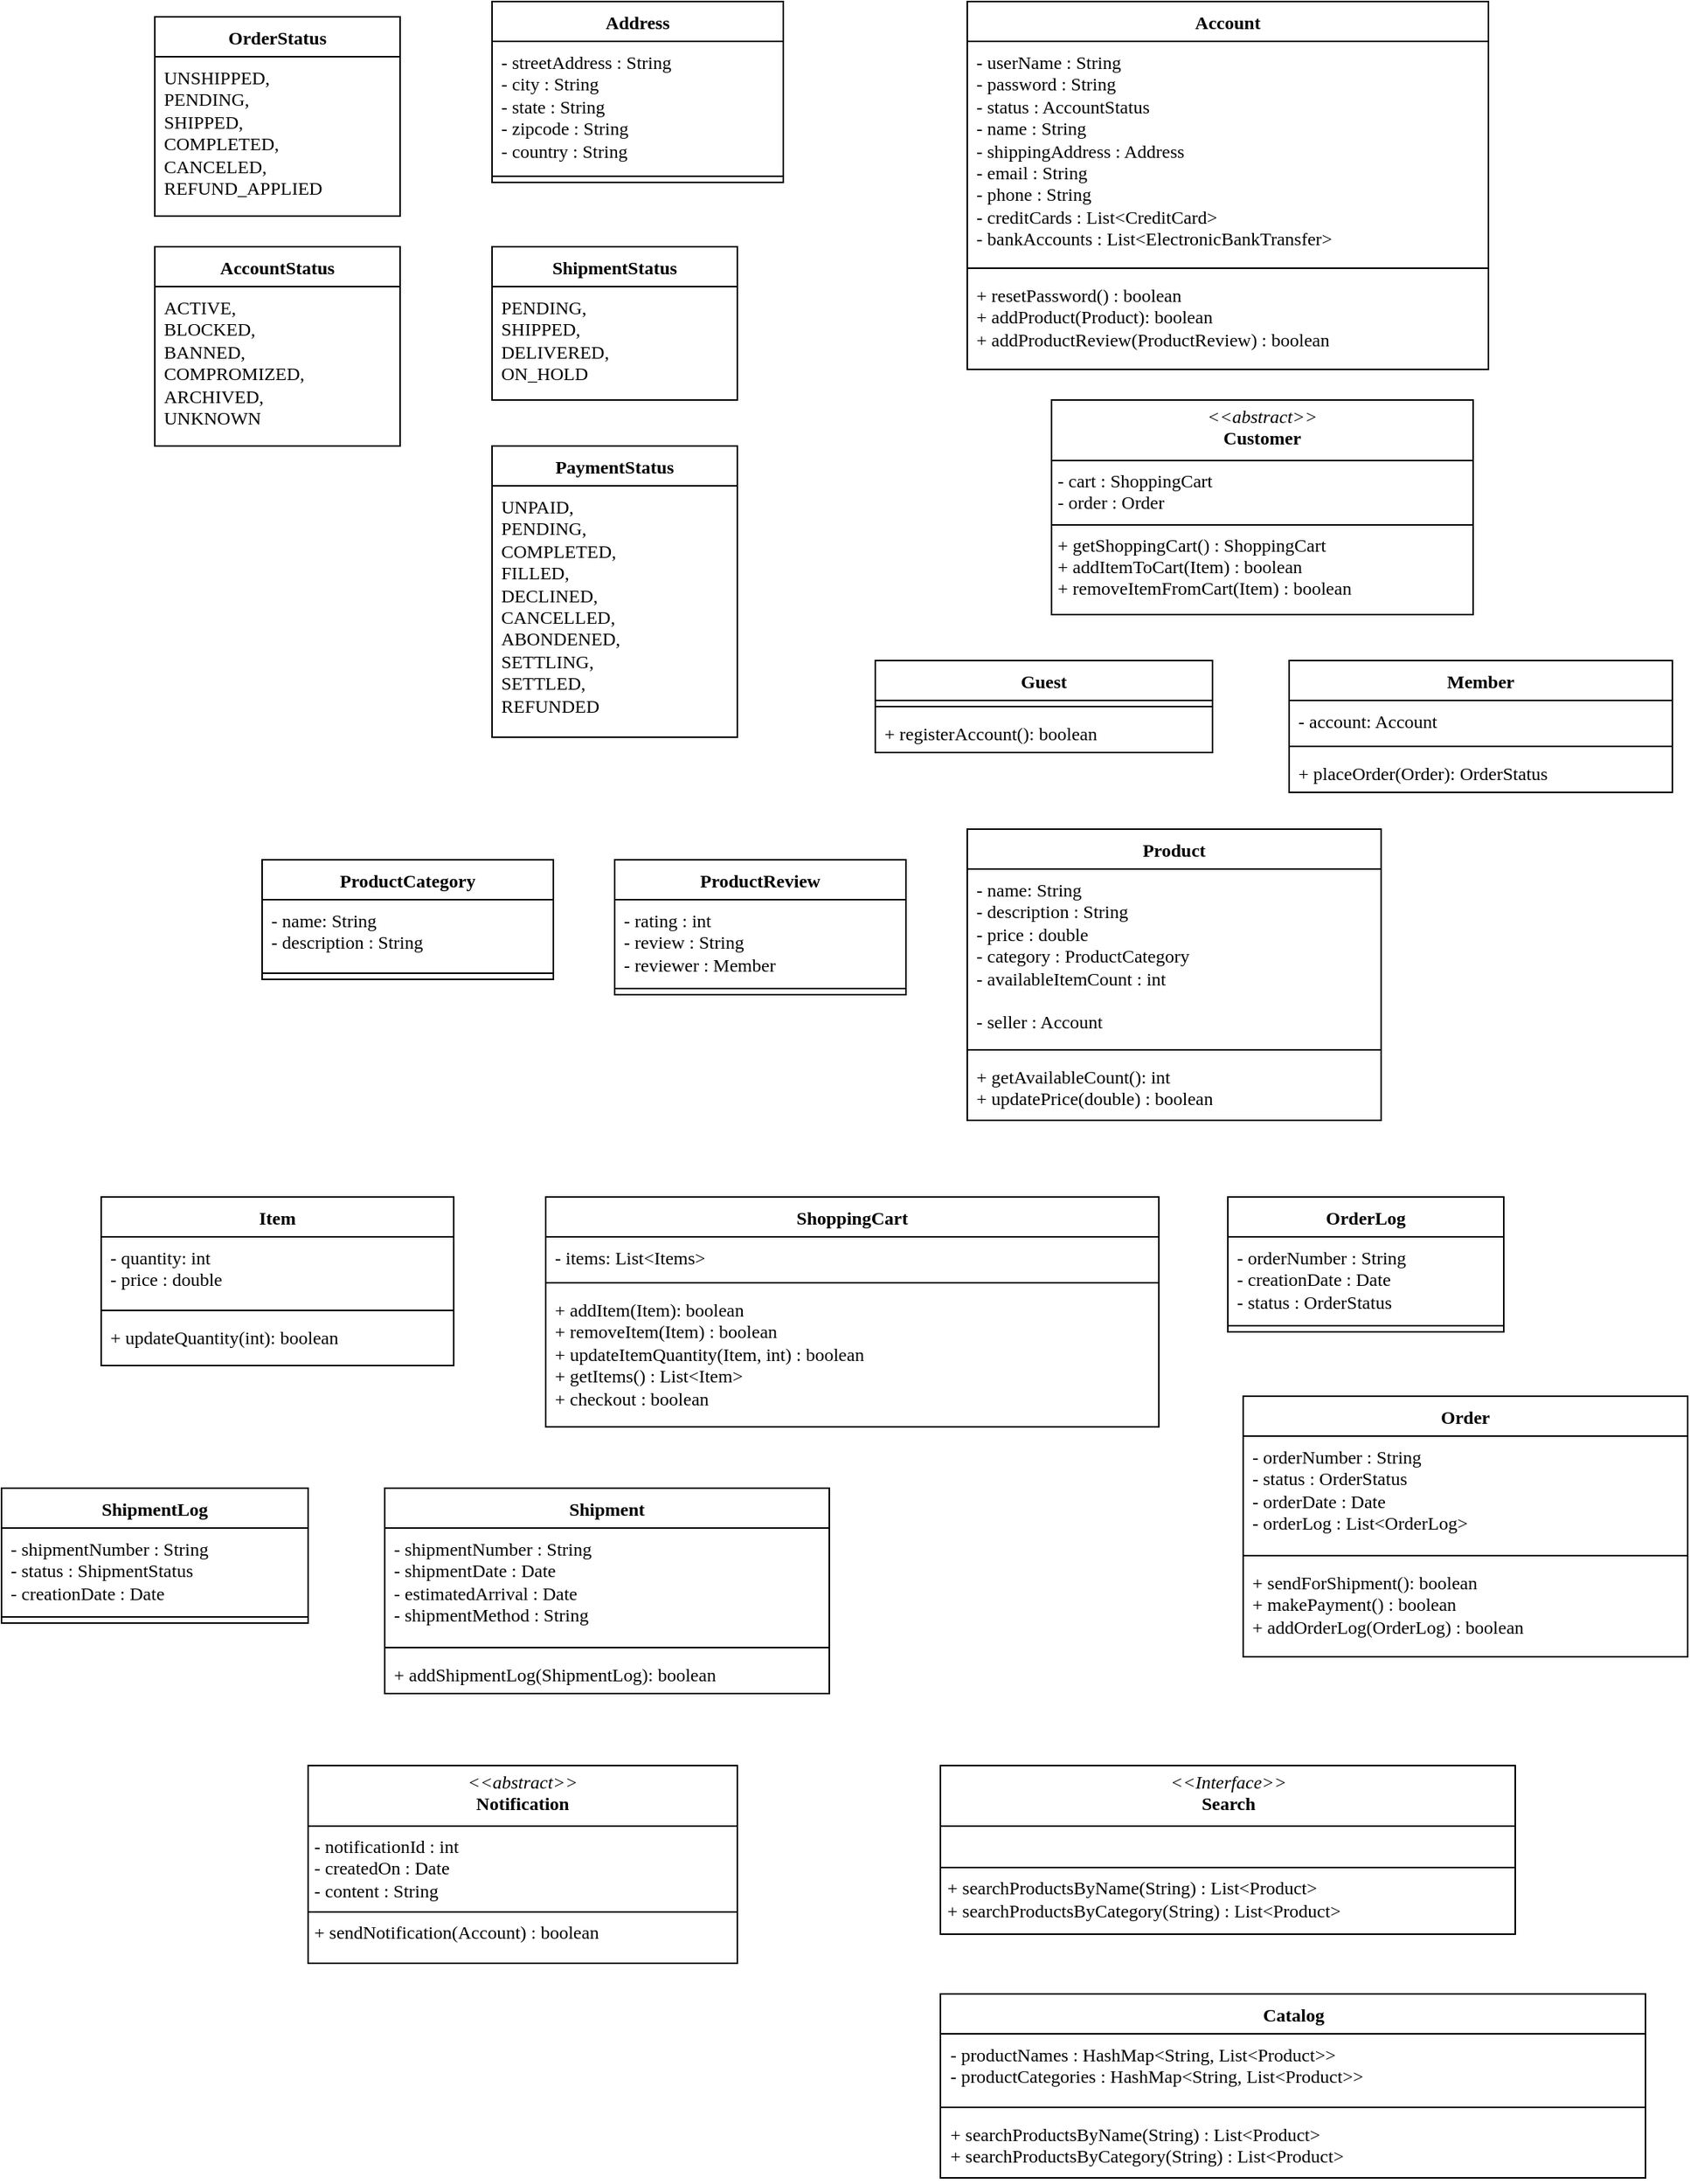 <mxfile version="26.0.16">
  <diagram name="Page-1" id="yp7i-_VAXJk59WwNblE6">
    <mxGraphModel dx="1276" dy="543" grid="1" gridSize="10" guides="1" tooltips="1" connect="1" arrows="1" fold="1" page="1" pageScale="1" pageWidth="1169" pageHeight="827" math="0" shadow="0">
      <root>
        <mxCell id="0" />
        <mxCell id="1" parent="0" />
        <mxCell id="0EylzmBmXNBI00nAduJL-1" value="&lt;font face=&quot;Lucida Console&quot;&gt;Address&lt;/font&gt;" style="swimlane;fontStyle=1;align=center;verticalAlign=top;childLayout=stackLayout;horizontal=1;startSize=26;horizontalStack=0;resizeParent=1;resizeParentMax=0;resizeLast=0;collapsible=1;marginBottom=0;whiteSpace=wrap;html=1;spacingLeft=4;spacingRight=4;fontFamily=Helvetica;fontSize=12;fontColor=default;fillColor=none;gradientColor=none;" vertex="1" parent="1">
          <mxGeometry x="350" y="80" width="190" height="118" as="geometry" />
        </mxCell>
        <mxCell id="0EylzmBmXNBI00nAduJL-2" value="&lt;font face=&quot;Lucida Console&quot;&gt;- streetAddress : String&lt;/font&gt;&lt;div&gt;&lt;font face=&quot;Lucida Console&quot;&gt;- city : String&lt;/font&gt;&lt;/div&gt;&lt;div&gt;&lt;font face=&quot;Lucida Console&quot;&gt;- state : String&lt;/font&gt;&lt;/div&gt;&lt;div&gt;&lt;font face=&quot;Lucida Console&quot;&gt;- zipcode : String&lt;/font&gt;&lt;/div&gt;&lt;div&gt;&lt;font face=&quot;Lucida Console&quot;&gt;- country : String&lt;/font&gt;&lt;/div&gt;" style="text;strokeColor=none;fillColor=none;align=left;verticalAlign=top;spacingLeft=4;spacingRight=4;overflow=hidden;rotatable=0;points=[[0,0.5],[1,0.5]];portConstraint=eastwest;whiteSpace=wrap;html=1;fontFamily=Helvetica;fontSize=12;fontColor=default;" vertex="1" parent="0EylzmBmXNBI00nAduJL-1">
          <mxGeometry y="26" width="190" height="84" as="geometry" />
        </mxCell>
        <mxCell id="0EylzmBmXNBI00nAduJL-3" value="" style="line;strokeWidth=1;fillColor=none;align=left;verticalAlign=middle;spacingTop=-1;spacingLeft=3;spacingRight=3;rotatable=0;labelPosition=right;points=[];portConstraint=eastwest;strokeColor=inherit;fontFamily=Helvetica;fontSize=12;fontColor=default;" vertex="1" parent="0EylzmBmXNBI00nAduJL-1">
          <mxGeometry y="110" width="190" height="8" as="geometry" />
        </mxCell>
        <mxCell id="0EylzmBmXNBI00nAduJL-5" value="&lt;font face=&quot;Lucida Console&quot;&gt;OrderStatus&lt;/font&gt;" style="swimlane;fontStyle=1;align=center;verticalAlign=top;childLayout=stackLayout;horizontal=1;startSize=26;horizontalStack=0;resizeParent=1;resizeParentMax=0;resizeLast=0;collapsible=1;marginBottom=0;whiteSpace=wrap;html=1;spacingLeft=4;spacingRight=4;fontFamily=Helvetica;fontSize=12;fontColor=default;fillColor=none;gradientColor=none;" vertex="1" parent="1">
          <mxGeometry x="130" y="90" width="160" height="130" as="geometry" />
        </mxCell>
        <mxCell id="0EylzmBmXNBI00nAduJL-6" value="&lt;font face=&quot;Lucida Console&quot;&gt;UNSHIPPED,&lt;/font&gt;&lt;div&gt;&lt;font face=&quot;Lucida Console&quot;&gt;PENDING,&lt;/font&gt;&lt;/div&gt;&lt;div&gt;&lt;font face=&quot;Lucida Console&quot;&gt;SHIPPED,&lt;/font&gt;&lt;/div&gt;&lt;div&gt;&lt;font face=&quot;Lucida Console&quot;&gt;COMPLETED,&lt;/font&gt;&lt;/div&gt;&lt;div&gt;&lt;font face=&quot;Lucida Console&quot;&gt;CANCELED,&lt;/font&gt;&lt;/div&gt;&lt;div&gt;&lt;font face=&quot;Lucida Console&quot;&gt;REFUND_APPLIED&lt;/font&gt;&lt;/div&gt;" style="text;strokeColor=none;fillColor=none;align=left;verticalAlign=top;spacingLeft=4;spacingRight=4;overflow=hidden;rotatable=0;points=[[0,0.5],[1,0.5]];portConstraint=eastwest;whiteSpace=wrap;html=1;fontFamily=Helvetica;fontSize=12;fontColor=default;" vertex="1" parent="0EylzmBmXNBI00nAduJL-5">
          <mxGeometry y="26" width="160" height="104" as="geometry" />
        </mxCell>
        <mxCell id="0EylzmBmXNBI00nAduJL-7" value="&lt;font face=&quot;Lucida Console&quot;&gt;AccountStatus&lt;/font&gt;" style="swimlane;fontStyle=1;align=center;verticalAlign=top;childLayout=stackLayout;horizontal=1;startSize=26;horizontalStack=0;resizeParent=1;resizeParentMax=0;resizeLast=0;collapsible=1;marginBottom=0;whiteSpace=wrap;html=1;spacingLeft=4;spacingRight=4;fontFamily=Helvetica;fontSize=12;fontColor=default;fillColor=none;gradientColor=none;" vertex="1" parent="1">
          <mxGeometry x="130" y="240" width="160" height="130" as="geometry" />
        </mxCell>
        <mxCell id="0EylzmBmXNBI00nAduJL-8" value="&lt;font face=&quot;Lucida Console&quot;&gt;ACTIVE,&lt;/font&gt;&lt;div&gt;&lt;font face=&quot;Lucida Console&quot;&gt;BLOCKED,&lt;/font&gt;&lt;/div&gt;&lt;div&gt;&lt;font face=&quot;Lucida Console&quot;&gt;BANNED,&lt;/font&gt;&lt;/div&gt;&lt;div&gt;&lt;font face=&quot;Lucida Console&quot;&gt;COMPROMIZED,&lt;/font&gt;&lt;/div&gt;&lt;div&gt;&lt;font face=&quot;Lucida Console&quot;&gt;ARCHIVED,&lt;/font&gt;&lt;/div&gt;&lt;div&gt;&lt;font face=&quot;Lucida Console&quot;&gt;UNKNOWN&lt;/font&gt;&lt;/div&gt;" style="text;strokeColor=none;fillColor=none;align=left;verticalAlign=top;spacingLeft=4;spacingRight=4;overflow=hidden;rotatable=0;points=[[0,0.5],[1,0.5]];portConstraint=eastwest;whiteSpace=wrap;html=1;fontFamily=Helvetica;fontSize=12;fontColor=default;" vertex="1" parent="0EylzmBmXNBI00nAduJL-7">
          <mxGeometry y="26" width="160" height="104" as="geometry" />
        </mxCell>
        <mxCell id="0EylzmBmXNBI00nAduJL-9" value="&lt;font face=&quot;Lucida Console&quot;&gt;ShipmentStatus&lt;/font&gt;" style="swimlane;fontStyle=1;align=center;verticalAlign=top;childLayout=stackLayout;horizontal=1;startSize=26;horizontalStack=0;resizeParent=1;resizeParentMax=0;resizeLast=0;collapsible=1;marginBottom=0;whiteSpace=wrap;html=1;spacingLeft=4;spacingRight=4;fontFamily=Helvetica;fontSize=12;fontColor=default;fillColor=none;gradientColor=none;" vertex="1" parent="1">
          <mxGeometry x="350" y="240" width="160" height="100" as="geometry" />
        </mxCell>
        <mxCell id="0EylzmBmXNBI00nAduJL-10" value="&lt;font face=&quot;Lucida Console&quot;&gt;PENDING,&lt;/font&gt;&lt;div&gt;&lt;font face=&quot;Lucida Console&quot;&gt;SHIPPED,&lt;/font&gt;&lt;/div&gt;&lt;div&gt;&lt;font face=&quot;Lucida Console&quot;&gt;DELIVERED,&lt;/font&gt;&lt;/div&gt;&lt;div&gt;&lt;font face=&quot;Lucida Console&quot;&gt;ON_HOLD&lt;/font&gt;&lt;/div&gt;" style="text;strokeColor=none;fillColor=none;align=left;verticalAlign=top;spacingLeft=4;spacingRight=4;overflow=hidden;rotatable=0;points=[[0,0.5],[1,0.5]];portConstraint=eastwest;whiteSpace=wrap;html=1;fontFamily=Helvetica;fontSize=12;fontColor=default;" vertex="1" parent="0EylzmBmXNBI00nAduJL-9">
          <mxGeometry y="26" width="160" height="74" as="geometry" />
        </mxCell>
        <mxCell id="0EylzmBmXNBI00nAduJL-11" value="&lt;font face=&quot;Lucida Console&quot;&gt;PaymentStatus&lt;/font&gt;" style="swimlane;fontStyle=1;align=center;verticalAlign=top;childLayout=stackLayout;horizontal=1;startSize=26;horizontalStack=0;resizeParent=1;resizeParentMax=0;resizeLast=0;collapsible=1;marginBottom=0;whiteSpace=wrap;html=1;spacingLeft=4;spacingRight=4;fontFamily=Helvetica;fontSize=12;fontColor=default;fillColor=none;gradientColor=none;" vertex="1" parent="1">
          <mxGeometry x="350" y="370" width="160" height="190" as="geometry" />
        </mxCell>
        <mxCell id="0EylzmBmXNBI00nAduJL-12" value="&lt;font face=&quot;Lucida Console&quot;&gt;UNPAID,&lt;/font&gt;&lt;div&gt;&lt;font face=&quot;Lucida Console&quot;&gt;PENDING,&lt;/font&gt;&lt;/div&gt;&lt;div&gt;&lt;font face=&quot;Lucida Console&quot;&gt;COMPLETED,&lt;/font&gt;&lt;/div&gt;&lt;div&gt;&lt;font face=&quot;Lucida Console&quot;&gt;FILLED,&lt;/font&gt;&lt;/div&gt;&lt;div&gt;&lt;font face=&quot;Lucida Console&quot;&gt;DECLINED,&lt;/font&gt;&lt;/div&gt;&lt;div&gt;&lt;font face=&quot;Lucida Console&quot;&gt;CANCELLED,&lt;/font&gt;&lt;/div&gt;&lt;div&gt;&lt;font face=&quot;Lucida Console&quot;&gt;ABONDENED,&lt;/font&gt;&lt;/div&gt;&lt;div&gt;&lt;font face=&quot;Lucida Console&quot;&gt;SETTLING,&lt;/font&gt;&lt;/div&gt;&lt;div&gt;&lt;font face=&quot;Lucida Console&quot;&gt;SETTLED,&lt;/font&gt;&lt;/div&gt;&lt;div&gt;&lt;font face=&quot;Lucida Console&quot;&gt;REFUNDED&lt;/font&gt;&lt;/div&gt;" style="text;strokeColor=none;fillColor=none;align=left;verticalAlign=top;spacingLeft=4;spacingRight=4;overflow=hidden;rotatable=0;points=[[0,0.5],[1,0.5]];portConstraint=eastwest;whiteSpace=wrap;html=1;fontFamily=Helvetica;fontSize=12;fontColor=default;" vertex="1" parent="0EylzmBmXNBI00nAduJL-11">
          <mxGeometry y="26" width="160" height="164" as="geometry" />
        </mxCell>
        <mxCell id="0EylzmBmXNBI00nAduJL-13" value="&lt;font face=&quot;Lucida Console&quot;&gt;Account&lt;/font&gt;" style="swimlane;fontStyle=1;align=center;verticalAlign=top;childLayout=stackLayout;horizontal=1;startSize=26;horizontalStack=0;resizeParent=1;resizeParentMax=0;resizeLast=0;collapsible=1;marginBottom=0;whiteSpace=wrap;html=1;spacingLeft=4;spacingRight=4;fontFamily=Helvetica;fontSize=12;fontColor=default;fillColor=none;gradientColor=none;" vertex="1" parent="1">
          <mxGeometry x="660" y="80" width="340" height="240" as="geometry" />
        </mxCell>
        <mxCell id="0EylzmBmXNBI00nAduJL-14" value="&lt;font face=&quot;Lucida Console&quot;&gt;- userName : String&lt;/font&gt;&lt;div&gt;&lt;font face=&quot;Lucida Console&quot;&gt;- password : String&lt;/font&gt;&lt;/div&gt;&lt;div&gt;&lt;font face=&quot;Lucida Console&quot;&gt;- status : AccountStatus&lt;/font&gt;&lt;/div&gt;&lt;div&gt;&lt;font face=&quot;Lucida Console&quot;&gt;- name : String&lt;/font&gt;&lt;/div&gt;&lt;div&gt;&lt;font face=&quot;Lucida Console&quot;&gt;- shippingAddress : Address&lt;/font&gt;&lt;/div&gt;&lt;div&gt;&lt;font face=&quot;Lucida Console&quot;&gt;- email : String&lt;/font&gt;&lt;/div&gt;&lt;div&gt;&lt;font face=&quot;Lucida Console&quot;&gt;- phone : String&lt;/font&gt;&lt;/div&gt;&lt;div&gt;&lt;font face=&quot;Lucida Console&quot;&gt;- creditCards : List&amp;lt;CreditCard&amp;gt;&lt;/font&gt;&lt;/div&gt;&lt;div&gt;&lt;font face=&quot;Lucida Console&quot;&gt;- bankAccounts : List&amp;lt;ElectronicBankTransfer&amp;gt;&lt;/font&gt;&lt;/div&gt;" style="text;strokeColor=none;fillColor=none;align=left;verticalAlign=top;spacingLeft=4;spacingRight=4;overflow=hidden;rotatable=0;points=[[0,0.5],[1,0.5]];portConstraint=eastwest;whiteSpace=wrap;html=1;fontFamily=Helvetica;fontSize=12;fontColor=default;" vertex="1" parent="0EylzmBmXNBI00nAduJL-13">
          <mxGeometry y="26" width="340" height="144" as="geometry" />
        </mxCell>
        <mxCell id="0EylzmBmXNBI00nAduJL-15" value="" style="line;strokeWidth=1;fillColor=none;align=left;verticalAlign=middle;spacingTop=-1;spacingLeft=3;spacingRight=3;rotatable=0;labelPosition=right;points=[];portConstraint=eastwest;strokeColor=inherit;fontFamily=Helvetica;fontSize=12;fontColor=default;" vertex="1" parent="0EylzmBmXNBI00nAduJL-13">
          <mxGeometry y="170" width="340" height="8" as="geometry" />
        </mxCell>
        <mxCell id="0EylzmBmXNBI00nAduJL-16" value="&lt;div&gt;&lt;font face=&quot;Lucida Console&quot;&gt;+ resetPassword() : boolean&lt;/font&gt;&lt;/div&gt;&lt;font face=&quot;Lucida Console&quot;&gt;+ addProduct(Product): boolean&lt;/font&gt;&lt;div&gt;&lt;font face=&quot;Lucida Console&quot;&gt;+ addProductReview(ProductReview) : boolean&lt;/font&gt;&lt;/div&gt;&lt;div&gt;&lt;br&gt;&lt;/div&gt;" style="text;strokeColor=none;fillColor=none;align=left;verticalAlign=top;spacingLeft=4;spacingRight=4;overflow=hidden;rotatable=0;points=[[0,0.5],[1,0.5]];portConstraint=eastwest;whiteSpace=wrap;html=1;fontFamily=Helvetica;fontSize=12;fontColor=default;" vertex="1" parent="0EylzmBmXNBI00nAduJL-13">
          <mxGeometry y="178" width="340" height="62" as="geometry" />
        </mxCell>
        <mxCell id="0EylzmBmXNBI00nAduJL-17" value="&lt;p style=&quot;margin:0px;margin-top:4px;text-align:center;&quot;&gt;&lt;font face=&quot;Lucida Console&quot;&gt;&lt;i&gt;&amp;lt;&amp;lt;abstract&amp;gt;&amp;gt;&lt;/i&gt;&lt;br&gt;&lt;b&gt;Customer&lt;/b&gt;&lt;/font&gt;&lt;/p&gt;&lt;hr size=&quot;1&quot; style=&quot;border-style:solid;&quot;&gt;&lt;p style=&quot;margin:0px;margin-left:4px;&quot;&gt;&lt;font face=&quot;Lucida Console&quot;&gt;- cart : ShoppingCart&lt;/font&gt;&lt;/p&gt;&lt;p style=&quot;margin:0px;margin-left:4px;&quot;&gt;&lt;font face=&quot;Lucida Console&quot;&gt;- order : Order&lt;/font&gt;&lt;/p&gt;&lt;hr size=&quot;1&quot; style=&quot;border-style:solid;&quot;&gt;&lt;p style=&quot;margin:0px;margin-left:4px;&quot;&gt;&lt;font face=&quot;Lucida Console&quot;&gt;+ getShoppingCart() : ShoppingCart&lt;/font&gt;&lt;/p&gt;&lt;p style=&quot;margin:0px;margin-left:4px;&quot;&gt;&lt;font face=&quot;Lucida Console&quot;&gt;+ addItemToCart(Item) : boolean&lt;/font&gt;&lt;/p&gt;&lt;p style=&quot;margin:0px;margin-left:4px;&quot;&gt;&lt;font face=&quot;Lucida Console&quot;&gt;+ removeItemFromCart(Item) : boolean&lt;/font&gt;&lt;/p&gt;" style="verticalAlign=top;align=left;overflow=fill;html=1;whiteSpace=wrap;spacingLeft=4;spacingRight=4;fontFamily=Helvetica;fontSize=12;fontColor=default;fillColor=none;gradientColor=none;" vertex="1" parent="1">
          <mxGeometry x="715" y="340" width="275" height="140" as="geometry" />
        </mxCell>
        <mxCell id="0EylzmBmXNBI00nAduJL-18" value="&lt;font face=&quot;Lucida Console&quot;&gt;Guest&lt;/font&gt;" style="swimlane;fontStyle=1;align=center;verticalAlign=top;childLayout=stackLayout;horizontal=1;startSize=26;horizontalStack=0;resizeParent=1;resizeParentMax=0;resizeLast=0;collapsible=1;marginBottom=0;whiteSpace=wrap;html=1;spacingLeft=4;spacingRight=4;fontFamily=Helvetica;fontSize=12;fontColor=default;fillColor=none;gradientColor=none;" vertex="1" parent="1">
          <mxGeometry x="600" y="510" width="220" height="60" as="geometry" />
        </mxCell>
        <mxCell id="0EylzmBmXNBI00nAduJL-20" value="" style="line;strokeWidth=1;fillColor=none;align=left;verticalAlign=middle;spacingTop=-1;spacingLeft=3;spacingRight=3;rotatable=0;labelPosition=right;points=[];portConstraint=eastwest;strokeColor=inherit;fontFamily=Helvetica;fontSize=12;fontColor=default;" vertex="1" parent="0EylzmBmXNBI00nAduJL-18">
          <mxGeometry y="26" width="220" height="8" as="geometry" />
        </mxCell>
        <mxCell id="0EylzmBmXNBI00nAduJL-21" value="&lt;font face=&quot;Lucida Console&quot;&gt;+ registerAccount(): boolean&lt;/font&gt;" style="text;strokeColor=none;fillColor=none;align=left;verticalAlign=top;spacingLeft=4;spacingRight=4;overflow=hidden;rotatable=0;points=[[0,0.5],[1,0.5]];portConstraint=eastwest;whiteSpace=wrap;html=1;fontFamily=Helvetica;fontSize=12;fontColor=default;" vertex="1" parent="0EylzmBmXNBI00nAduJL-18">
          <mxGeometry y="34" width="220" height="26" as="geometry" />
        </mxCell>
        <mxCell id="0EylzmBmXNBI00nAduJL-22" value="&lt;font face=&quot;Lucida Console&quot;&gt;Member&lt;/font&gt;" style="swimlane;fontStyle=1;align=center;verticalAlign=top;childLayout=stackLayout;horizontal=1;startSize=26;horizontalStack=0;resizeParent=1;resizeParentMax=0;resizeLast=0;collapsible=1;marginBottom=0;whiteSpace=wrap;html=1;spacingLeft=4;spacingRight=4;fontFamily=Helvetica;fontSize=12;fontColor=default;fillColor=none;gradientColor=none;" vertex="1" parent="1">
          <mxGeometry x="870" y="510" width="250" height="86" as="geometry" />
        </mxCell>
        <mxCell id="0EylzmBmXNBI00nAduJL-23" value="&lt;font face=&quot;Lucida Console&quot;&gt;- account: Account&lt;/font&gt;" style="text;strokeColor=none;fillColor=none;align=left;verticalAlign=top;spacingLeft=4;spacingRight=4;overflow=hidden;rotatable=0;points=[[0,0.5],[1,0.5]];portConstraint=eastwest;whiteSpace=wrap;html=1;fontFamily=Helvetica;fontSize=12;fontColor=default;" vertex="1" parent="0EylzmBmXNBI00nAduJL-22">
          <mxGeometry y="26" width="250" height="26" as="geometry" />
        </mxCell>
        <mxCell id="0EylzmBmXNBI00nAduJL-24" value="" style="line;strokeWidth=1;fillColor=none;align=left;verticalAlign=middle;spacingTop=-1;spacingLeft=3;spacingRight=3;rotatable=0;labelPosition=right;points=[];portConstraint=eastwest;strokeColor=inherit;fontFamily=Helvetica;fontSize=12;fontColor=default;" vertex="1" parent="0EylzmBmXNBI00nAduJL-22">
          <mxGeometry y="52" width="250" height="8" as="geometry" />
        </mxCell>
        <mxCell id="0EylzmBmXNBI00nAduJL-25" value="&lt;font face=&quot;Lucida Console&quot;&gt;+ placeOrder(Order): OrderStatus&lt;/font&gt;" style="text;strokeColor=none;fillColor=none;align=left;verticalAlign=top;spacingLeft=4;spacingRight=4;overflow=hidden;rotatable=0;points=[[0,0.5],[1,0.5]];portConstraint=eastwest;whiteSpace=wrap;html=1;fontFamily=Helvetica;fontSize=12;fontColor=default;" vertex="1" parent="0EylzmBmXNBI00nAduJL-22">
          <mxGeometry y="60" width="250" height="26" as="geometry" />
        </mxCell>
        <mxCell id="0EylzmBmXNBI00nAduJL-26" value="&lt;font face=&quot;Lucida Console&quot;&gt;ProductCategory&lt;/font&gt;" style="swimlane;fontStyle=1;align=center;verticalAlign=top;childLayout=stackLayout;horizontal=1;startSize=26;horizontalStack=0;resizeParent=1;resizeParentMax=0;resizeLast=0;collapsible=1;marginBottom=0;whiteSpace=wrap;html=1;spacingLeft=4;spacingRight=4;fontFamily=Helvetica;fontSize=12;fontColor=default;fillColor=none;gradientColor=none;" vertex="1" parent="1">
          <mxGeometry x="200" y="640" width="190" height="78" as="geometry" />
        </mxCell>
        <mxCell id="0EylzmBmXNBI00nAduJL-27" value="&lt;font face=&quot;Lucida Console&quot;&gt;- name: String&lt;/font&gt;&lt;div&gt;&lt;font face=&quot;Lucida Console&quot;&gt;- description : String&lt;/font&gt;&lt;/div&gt;" style="text;strokeColor=none;fillColor=none;align=left;verticalAlign=top;spacingLeft=4;spacingRight=4;overflow=hidden;rotatable=0;points=[[0,0.5],[1,0.5]];portConstraint=eastwest;whiteSpace=wrap;html=1;fontFamily=Helvetica;fontSize=12;fontColor=default;" vertex="1" parent="0EylzmBmXNBI00nAduJL-26">
          <mxGeometry y="26" width="190" height="44" as="geometry" />
        </mxCell>
        <mxCell id="0EylzmBmXNBI00nAduJL-28" value="" style="line;strokeWidth=1;fillColor=none;align=left;verticalAlign=middle;spacingTop=-1;spacingLeft=3;spacingRight=3;rotatable=0;labelPosition=right;points=[];portConstraint=eastwest;strokeColor=inherit;fontFamily=Helvetica;fontSize=12;fontColor=default;" vertex="1" parent="0EylzmBmXNBI00nAduJL-26">
          <mxGeometry y="70" width="190" height="8" as="geometry" />
        </mxCell>
        <mxCell id="0EylzmBmXNBI00nAduJL-30" value="&lt;font face=&quot;Lucida Console&quot;&gt;ProductReview&lt;/font&gt;" style="swimlane;fontStyle=1;align=center;verticalAlign=top;childLayout=stackLayout;horizontal=1;startSize=26;horizontalStack=0;resizeParent=1;resizeParentMax=0;resizeLast=0;collapsible=1;marginBottom=0;whiteSpace=wrap;html=1;spacingLeft=4;spacingRight=4;fontFamily=Helvetica;fontSize=12;fontColor=default;fillColor=none;gradientColor=none;" vertex="1" parent="1">
          <mxGeometry x="430" y="640" width="190" height="88" as="geometry" />
        </mxCell>
        <mxCell id="0EylzmBmXNBI00nAduJL-31" value="&lt;font face=&quot;Lucida Console&quot;&gt;- rating : int&lt;/font&gt;&lt;div&gt;&lt;font face=&quot;Lucida Console&quot;&gt;- review : String&lt;/font&gt;&lt;/div&gt;&lt;div&gt;&lt;font face=&quot;Lucida Console&quot;&gt;- reviewer : Member&lt;/font&gt;&lt;/div&gt;" style="text;strokeColor=none;fillColor=none;align=left;verticalAlign=top;spacingLeft=4;spacingRight=4;overflow=hidden;rotatable=0;points=[[0,0.5],[1,0.5]];portConstraint=eastwest;whiteSpace=wrap;html=1;fontFamily=Helvetica;fontSize=12;fontColor=default;" vertex="1" parent="0EylzmBmXNBI00nAduJL-30">
          <mxGeometry y="26" width="190" height="54" as="geometry" />
        </mxCell>
        <mxCell id="0EylzmBmXNBI00nAduJL-32" value="" style="line;strokeWidth=1;fillColor=none;align=left;verticalAlign=middle;spacingTop=-1;spacingLeft=3;spacingRight=3;rotatable=0;labelPosition=right;points=[];portConstraint=eastwest;strokeColor=inherit;fontFamily=Helvetica;fontSize=12;fontColor=default;" vertex="1" parent="0EylzmBmXNBI00nAduJL-30">
          <mxGeometry y="80" width="190" height="8" as="geometry" />
        </mxCell>
        <mxCell id="0EylzmBmXNBI00nAduJL-33" value="&lt;font face=&quot;Lucida Console&quot;&gt;Product&lt;/font&gt;" style="swimlane;fontStyle=1;align=center;verticalAlign=top;childLayout=stackLayout;horizontal=1;startSize=26;horizontalStack=0;resizeParent=1;resizeParentMax=0;resizeLast=0;collapsible=1;marginBottom=0;whiteSpace=wrap;html=1;spacingLeft=4;spacingRight=4;fontFamily=Helvetica;fontSize=12;fontColor=default;fillColor=none;gradientColor=none;" vertex="1" parent="1">
          <mxGeometry x="660" y="620" width="270" height="190" as="geometry" />
        </mxCell>
        <mxCell id="0EylzmBmXNBI00nAduJL-34" value="&lt;font face=&quot;Lucida Console&quot;&gt;- name: String&lt;/font&gt;&lt;div&gt;&lt;font face=&quot;Lucida Console&quot;&gt;- description : String&lt;/font&gt;&lt;/div&gt;&lt;div&gt;&lt;font face=&quot;Lucida Console&quot;&gt;- price : double&lt;/font&gt;&lt;/div&gt;&lt;div&gt;&lt;font face=&quot;Lucida Console&quot;&gt;- category : ProductCategory&lt;/font&gt;&lt;/div&gt;&lt;div&gt;&lt;font face=&quot;Lucida Console&quot;&gt;- availableItemCount : int&lt;/font&gt;&lt;/div&gt;&lt;div&gt;&lt;font face=&quot;Lucida Console&quot;&gt;&lt;br&gt;&lt;/font&gt;&lt;/div&gt;&lt;div&gt;&lt;font face=&quot;Lucida Console&quot;&gt;- seller : Account&lt;/font&gt;&lt;/div&gt;" style="text;strokeColor=none;fillColor=none;align=left;verticalAlign=top;spacingLeft=4;spacingRight=4;overflow=hidden;rotatable=0;points=[[0,0.5],[1,0.5]];portConstraint=eastwest;whiteSpace=wrap;html=1;fontFamily=Helvetica;fontSize=12;fontColor=default;" vertex="1" parent="0EylzmBmXNBI00nAduJL-33">
          <mxGeometry y="26" width="270" height="114" as="geometry" />
        </mxCell>
        <mxCell id="0EylzmBmXNBI00nAduJL-35" value="" style="line;strokeWidth=1;fillColor=none;align=left;verticalAlign=middle;spacingTop=-1;spacingLeft=3;spacingRight=3;rotatable=0;labelPosition=right;points=[];portConstraint=eastwest;strokeColor=inherit;fontFamily=Helvetica;fontSize=12;fontColor=default;" vertex="1" parent="0EylzmBmXNBI00nAduJL-33">
          <mxGeometry y="140" width="270" height="8" as="geometry" />
        </mxCell>
        <mxCell id="0EylzmBmXNBI00nAduJL-36" value="&lt;font face=&quot;Lucida Console&quot;&gt;+ getAvailableCount(): int&lt;/font&gt;&lt;div&gt;&lt;font face=&quot;Lucida Console&quot;&gt;+ updatePrice(double) : boolean&lt;/font&gt;&lt;/div&gt;" style="text;strokeColor=none;fillColor=none;align=left;verticalAlign=top;spacingLeft=4;spacingRight=4;overflow=hidden;rotatable=0;points=[[0,0.5],[1,0.5]];portConstraint=eastwest;whiteSpace=wrap;html=1;fontFamily=Helvetica;fontSize=12;fontColor=default;" vertex="1" parent="0EylzmBmXNBI00nAduJL-33">
          <mxGeometry y="148" width="270" height="42" as="geometry" />
        </mxCell>
        <mxCell id="0EylzmBmXNBI00nAduJL-37" value="&lt;font face=&quot;Lucida Console&quot;&gt;Item&lt;/font&gt;" style="swimlane;fontStyle=1;align=center;verticalAlign=top;childLayout=stackLayout;horizontal=1;startSize=26;horizontalStack=0;resizeParent=1;resizeParentMax=0;resizeLast=0;collapsible=1;marginBottom=0;whiteSpace=wrap;html=1;spacingLeft=4;spacingRight=4;fontFamily=Helvetica;fontSize=12;fontColor=default;fillColor=none;gradientColor=none;" vertex="1" parent="1">
          <mxGeometry x="95" y="860" width="230" height="110" as="geometry" />
        </mxCell>
        <mxCell id="0EylzmBmXNBI00nAduJL-38" value="&lt;font face=&quot;Lucida Console&quot;&gt;- quantity: int&lt;/font&gt;&lt;div&gt;&lt;font face=&quot;Lucida Console&quot;&gt;- price : double&lt;/font&gt;&lt;/div&gt;" style="text;strokeColor=none;fillColor=none;align=left;verticalAlign=top;spacingLeft=4;spacingRight=4;overflow=hidden;rotatable=0;points=[[0,0.5],[1,0.5]];portConstraint=eastwest;whiteSpace=wrap;html=1;fontFamily=Helvetica;fontSize=12;fontColor=default;" vertex="1" parent="0EylzmBmXNBI00nAduJL-37">
          <mxGeometry y="26" width="230" height="44" as="geometry" />
        </mxCell>
        <mxCell id="0EylzmBmXNBI00nAduJL-39" value="" style="line;strokeWidth=1;fillColor=none;align=left;verticalAlign=middle;spacingTop=-1;spacingLeft=3;spacingRight=3;rotatable=0;labelPosition=right;points=[];portConstraint=eastwest;strokeColor=inherit;fontFamily=Helvetica;fontSize=12;fontColor=default;" vertex="1" parent="0EylzmBmXNBI00nAduJL-37">
          <mxGeometry y="70" width="230" height="8" as="geometry" />
        </mxCell>
        <mxCell id="0EylzmBmXNBI00nAduJL-40" value="&lt;font face=&quot;Lucida Console&quot;&gt;+ updateQuantity(int): boolean&lt;/font&gt;" style="text;strokeColor=none;fillColor=none;align=left;verticalAlign=top;spacingLeft=4;spacingRight=4;overflow=hidden;rotatable=0;points=[[0,0.5],[1,0.5]];portConstraint=eastwest;whiteSpace=wrap;html=1;fontFamily=Helvetica;fontSize=12;fontColor=default;" vertex="1" parent="0EylzmBmXNBI00nAduJL-37">
          <mxGeometry y="78" width="230" height="32" as="geometry" />
        </mxCell>
        <mxCell id="0EylzmBmXNBI00nAduJL-41" value="&lt;font face=&quot;Lucida Console&quot;&gt;ShoppingCart&lt;/font&gt;" style="swimlane;fontStyle=1;align=center;verticalAlign=top;childLayout=stackLayout;horizontal=1;startSize=26;horizontalStack=0;resizeParent=1;resizeParentMax=0;resizeLast=0;collapsible=1;marginBottom=0;whiteSpace=wrap;html=1;spacingLeft=4;spacingRight=4;fontFamily=Helvetica;fontSize=12;fontColor=default;fillColor=none;gradientColor=none;" vertex="1" parent="1">
          <mxGeometry x="385" y="860" width="400" height="150" as="geometry" />
        </mxCell>
        <mxCell id="0EylzmBmXNBI00nAduJL-42" value="&lt;font face=&quot;Lucida Console&quot;&gt;- items: List&amp;lt;Items&amp;gt;&lt;/font&gt;" style="text;strokeColor=none;fillColor=none;align=left;verticalAlign=top;spacingLeft=4;spacingRight=4;overflow=hidden;rotatable=0;points=[[0,0.5],[1,0.5]];portConstraint=eastwest;whiteSpace=wrap;html=1;fontFamily=Helvetica;fontSize=12;fontColor=default;" vertex="1" parent="0EylzmBmXNBI00nAduJL-41">
          <mxGeometry y="26" width="400" height="26" as="geometry" />
        </mxCell>
        <mxCell id="0EylzmBmXNBI00nAduJL-43" value="" style="line;strokeWidth=1;fillColor=none;align=left;verticalAlign=middle;spacingTop=-1;spacingLeft=3;spacingRight=3;rotatable=0;labelPosition=right;points=[];portConstraint=eastwest;strokeColor=inherit;fontFamily=Helvetica;fontSize=12;fontColor=default;" vertex="1" parent="0EylzmBmXNBI00nAduJL-41">
          <mxGeometry y="52" width="400" height="8" as="geometry" />
        </mxCell>
        <mxCell id="0EylzmBmXNBI00nAduJL-44" value="&lt;font face=&quot;Lucida Console&quot;&gt;+ addItem(Item): boolean&lt;/font&gt;&lt;div&gt;&lt;font face=&quot;Lucida Console&quot;&gt;+ removeItem(Item) : boolean&lt;/font&gt;&lt;/div&gt;&lt;div&gt;&lt;font face=&quot;Lucida Console&quot;&gt;+ updateItemQuantity(Item, int) : boolean&lt;/font&gt;&lt;/div&gt;&lt;div&gt;&lt;font face=&quot;Lucida Console&quot;&gt;+ getItems() : List&amp;lt;Item&amp;gt;&lt;/font&gt;&lt;/div&gt;&lt;div&gt;&lt;font face=&quot;Lucida Console&quot;&gt;+ checkout : boolean&lt;/font&gt;&lt;/div&gt;" style="text;strokeColor=none;fillColor=none;align=left;verticalAlign=top;spacingLeft=4;spacingRight=4;overflow=hidden;rotatable=0;points=[[0,0.5],[1,0.5]];portConstraint=eastwest;whiteSpace=wrap;html=1;fontFamily=Helvetica;fontSize=12;fontColor=default;" vertex="1" parent="0EylzmBmXNBI00nAduJL-41">
          <mxGeometry y="60" width="400" height="90" as="geometry" />
        </mxCell>
        <mxCell id="0EylzmBmXNBI00nAduJL-45" value="&lt;font face=&quot;Lucida Console&quot;&gt;OrderLog&lt;/font&gt;" style="swimlane;fontStyle=1;align=center;verticalAlign=top;childLayout=stackLayout;horizontal=1;startSize=26;horizontalStack=0;resizeParent=1;resizeParentMax=0;resizeLast=0;collapsible=1;marginBottom=0;whiteSpace=wrap;html=1;spacingLeft=4;spacingRight=4;fontFamily=Helvetica;fontSize=12;fontColor=default;fillColor=none;gradientColor=none;" vertex="1" parent="1">
          <mxGeometry x="830" y="860" width="180" height="88" as="geometry" />
        </mxCell>
        <mxCell id="0EylzmBmXNBI00nAduJL-46" value="&lt;font face=&quot;Lucida Console&quot;&gt;- orderNumber : String&lt;/font&gt;&lt;div&gt;&lt;font face=&quot;Lucida Console&quot;&gt;- creationDate : Date&lt;/font&gt;&lt;/div&gt;&lt;div&gt;&lt;font face=&quot;Lucida Console&quot;&gt;- status : OrderStatus&lt;/font&gt;&lt;/div&gt;" style="text;strokeColor=none;fillColor=none;align=left;verticalAlign=top;spacingLeft=4;spacingRight=4;overflow=hidden;rotatable=0;points=[[0,0.5],[1,0.5]];portConstraint=eastwest;whiteSpace=wrap;html=1;fontFamily=Helvetica;fontSize=12;fontColor=default;" vertex="1" parent="0EylzmBmXNBI00nAduJL-45">
          <mxGeometry y="26" width="180" height="54" as="geometry" />
        </mxCell>
        <mxCell id="0EylzmBmXNBI00nAduJL-47" value="" style="line;strokeWidth=1;fillColor=none;align=left;verticalAlign=middle;spacingTop=-1;spacingLeft=3;spacingRight=3;rotatable=0;labelPosition=right;points=[];portConstraint=eastwest;strokeColor=inherit;fontFamily=Helvetica;fontSize=12;fontColor=default;" vertex="1" parent="0EylzmBmXNBI00nAduJL-45">
          <mxGeometry y="80" width="180" height="8" as="geometry" />
        </mxCell>
        <mxCell id="0EylzmBmXNBI00nAduJL-49" value="&lt;font face=&quot;Lucida Console&quot;&gt;Order&lt;/font&gt;" style="swimlane;fontStyle=1;align=center;verticalAlign=top;childLayout=stackLayout;horizontal=1;startSize=26;horizontalStack=0;resizeParent=1;resizeParentMax=0;resizeLast=0;collapsible=1;marginBottom=0;whiteSpace=wrap;html=1;spacingLeft=4;spacingRight=4;fontFamily=Helvetica;fontSize=12;fontColor=default;fillColor=none;gradientColor=none;" vertex="1" parent="1">
          <mxGeometry x="840" y="990" width="290" height="170" as="geometry" />
        </mxCell>
        <mxCell id="0EylzmBmXNBI00nAduJL-50" value="&lt;font face=&quot;Lucida Console&quot;&gt;- orderNumber : String&lt;/font&gt;&lt;div&gt;&lt;font face=&quot;Lucida Console&quot;&gt;- status : OrderStatus&lt;/font&gt;&lt;/div&gt;&lt;div&gt;&lt;font face=&quot;Lucida Console&quot;&gt;- orderDate : Date&lt;/font&gt;&lt;/div&gt;&lt;div&gt;&lt;font face=&quot;Lucida Console&quot;&gt;- orderLog : List&amp;lt;OrderLog&amp;gt;&lt;/font&gt;&lt;/div&gt;" style="text;strokeColor=none;fillColor=none;align=left;verticalAlign=top;spacingLeft=4;spacingRight=4;overflow=hidden;rotatable=0;points=[[0,0.5],[1,0.5]];portConstraint=eastwest;whiteSpace=wrap;html=1;fontFamily=Helvetica;fontSize=12;fontColor=default;" vertex="1" parent="0EylzmBmXNBI00nAduJL-49">
          <mxGeometry y="26" width="290" height="74" as="geometry" />
        </mxCell>
        <mxCell id="0EylzmBmXNBI00nAduJL-51" value="" style="line;strokeWidth=1;fillColor=none;align=left;verticalAlign=middle;spacingTop=-1;spacingLeft=3;spacingRight=3;rotatable=0;labelPosition=right;points=[];portConstraint=eastwest;strokeColor=inherit;fontFamily=Helvetica;fontSize=12;fontColor=default;" vertex="1" parent="0EylzmBmXNBI00nAduJL-49">
          <mxGeometry y="100" width="290" height="8" as="geometry" />
        </mxCell>
        <mxCell id="0EylzmBmXNBI00nAduJL-52" value="&lt;font face=&quot;Lucida Console&quot;&gt;+ sendForShipment(): boolean&lt;/font&gt;&lt;div&gt;&lt;font face=&quot;Lucida Console&quot;&gt;+ makePayment() : boolean&lt;/font&gt;&lt;/div&gt;&lt;div&gt;&lt;font face=&quot;Lucida Console&quot;&gt;+ addOrderLog(OrderLog) : boolean&lt;/font&gt;&lt;/div&gt;" style="text;strokeColor=none;fillColor=none;align=left;verticalAlign=top;spacingLeft=4;spacingRight=4;overflow=hidden;rotatable=0;points=[[0,0.5],[1,0.5]];portConstraint=eastwest;whiteSpace=wrap;html=1;fontFamily=Helvetica;fontSize=12;fontColor=default;" vertex="1" parent="0EylzmBmXNBI00nAduJL-49">
          <mxGeometry y="108" width="290" height="62" as="geometry" />
        </mxCell>
        <mxCell id="0EylzmBmXNBI00nAduJL-53" value="&lt;font face=&quot;Lucida Console&quot;&gt;ShipmentLog&lt;/font&gt;" style="swimlane;fontStyle=1;align=center;verticalAlign=top;childLayout=stackLayout;horizontal=1;startSize=26;horizontalStack=0;resizeParent=1;resizeParentMax=0;resizeLast=0;collapsible=1;marginBottom=0;whiteSpace=wrap;html=1;spacingLeft=4;spacingRight=4;fontFamily=Helvetica;fontSize=12;fontColor=default;fillColor=none;gradientColor=none;" vertex="1" parent="1">
          <mxGeometry x="30" y="1050" width="200" height="88" as="geometry" />
        </mxCell>
        <mxCell id="0EylzmBmXNBI00nAduJL-54" value="&lt;font face=&quot;Lucida Console&quot;&gt;- shipmentNumber : String&lt;/font&gt;&lt;div&gt;&lt;font face=&quot;Lucida Console&quot;&gt;- status : ShipmentStatus&lt;/font&gt;&lt;/div&gt;&lt;div&gt;&lt;font face=&quot;Lucida Console&quot;&gt;- creationDate : Date&lt;/font&gt;&lt;/div&gt;" style="text;strokeColor=none;fillColor=none;align=left;verticalAlign=top;spacingLeft=4;spacingRight=4;overflow=hidden;rotatable=0;points=[[0,0.5],[1,0.5]];portConstraint=eastwest;whiteSpace=wrap;html=1;fontFamily=Helvetica;fontSize=12;fontColor=default;" vertex="1" parent="0EylzmBmXNBI00nAduJL-53">
          <mxGeometry y="26" width="200" height="54" as="geometry" />
        </mxCell>
        <mxCell id="0EylzmBmXNBI00nAduJL-55" value="" style="line;strokeWidth=1;fillColor=none;align=left;verticalAlign=middle;spacingTop=-1;spacingLeft=3;spacingRight=3;rotatable=0;labelPosition=right;points=[];portConstraint=eastwest;strokeColor=inherit;fontFamily=Helvetica;fontSize=12;fontColor=default;" vertex="1" parent="0EylzmBmXNBI00nAduJL-53">
          <mxGeometry y="80" width="200" height="8" as="geometry" />
        </mxCell>
        <mxCell id="0EylzmBmXNBI00nAduJL-57" value="&lt;font face=&quot;Lucida Console&quot;&gt;Shipment&lt;/font&gt;" style="swimlane;fontStyle=1;align=center;verticalAlign=top;childLayout=stackLayout;horizontal=1;startSize=26;horizontalStack=0;resizeParent=1;resizeParentMax=0;resizeLast=0;collapsible=1;marginBottom=0;whiteSpace=wrap;html=1;spacingLeft=4;spacingRight=4;fontFamily=Helvetica;fontSize=12;fontColor=default;fillColor=none;gradientColor=none;" vertex="1" parent="1">
          <mxGeometry x="280" y="1050" width="290" height="134" as="geometry" />
        </mxCell>
        <mxCell id="0EylzmBmXNBI00nAduJL-58" value="&lt;font face=&quot;Lucida Console&quot;&gt;- shipmentNumber : String&lt;/font&gt;&lt;div&gt;&lt;font face=&quot;Lucida Console&quot;&gt;- shipmentDate : Date&lt;/font&gt;&lt;/div&gt;&lt;div&gt;&lt;font face=&quot;Lucida Console&quot;&gt;- estimatedArrival : Date&lt;/font&gt;&lt;/div&gt;&lt;div&gt;&lt;font face=&quot;Lucida Console&quot;&gt;- shipmentMethod : String&lt;/font&gt;&lt;/div&gt;" style="text;strokeColor=none;fillColor=none;align=left;verticalAlign=top;spacingLeft=4;spacingRight=4;overflow=hidden;rotatable=0;points=[[0,0.5],[1,0.5]];portConstraint=eastwest;whiteSpace=wrap;html=1;fontFamily=Helvetica;fontSize=12;fontColor=default;" vertex="1" parent="0EylzmBmXNBI00nAduJL-57">
          <mxGeometry y="26" width="290" height="74" as="geometry" />
        </mxCell>
        <mxCell id="0EylzmBmXNBI00nAduJL-59" value="" style="line;strokeWidth=1;fillColor=none;align=left;verticalAlign=middle;spacingTop=-1;spacingLeft=3;spacingRight=3;rotatable=0;labelPosition=right;points=[];portConstraint=eastwest;strokeColor=inherit;fontFamily=Helvetica;fontSize=12;fontColor=default;" vertex="1" parent="0EylzmBmXNBI00nAduJL-57">
          <mxGeometry y="100" width="290" height="8" as="geometry" />
        </mxCell>
        <mxCell id="0EylzmBmXNBI00nAduJL-60" value="&lt;font face=&quot;Lucida Console&quot;&gt;+ addShipmentLog(ShipmentLog): boolean&lt;/font&gt;" style="text;strokeColor=none;fillColor=none;align=left;verticalAlign=top;spacingLeft=4;spacingRight=4;overflow=hidden;rotatable=0;points=[[0,0.5],[1,0.5]];portConstraint=eastwest;whiteSpace=wrap;html=1;fontFamily=Helvetica;fontSize=12;fontColor=default;" vertex="1" parent="0EylzmBmXNBI00nAduJL-57">
          <mxGeometry y="108" width="290" height="26" as="geometry" />
        </mxCell>
        <mxCell id="0EylzmBmXNBI00nAduJL-65" value="&lt;p style=&quot;margin:0px;margin-top:4px;text-align:center;&quot;&gt;&lt;font face=&quot;Lucida Console&quot;&gt;&lt;i&gt;&amp;lt;&amp;lt;abstract&amp;gt;&amp;gt;&lt;/i&gt;&lt;br&gt;&lt;b&gt;Notification&lt;/b&gt;&lt;/font&gt;&lt;/p&gt;&lt;hr size=&quot;1&quot; style=&quot;border-style:solid;&quot;&gt;&lt;p style=&quot;margin:0px;margin-left:4px;&quot;&gt;&lt;font face=&quot;Lucida Console&quot;&gt;- notificationId : int&lt;/font&gt;&lt;/p&gt;&lt;p style=&quot;margin:0px;margin-left:4px;&quot;&gt;&lt;font face=&quot;Lucida Console&quot;&gt;- createdOn : Date&lt;/font&gt;&lt;/p&gt;&lt;p style=&quot;margin:0px;margin-left:4px;&quot;&gt;&lt;font face=&quot;Lucida Console&quot;&gt;- content : String&lt;/font&gt;&lt;/p&gt;&lt;hr size=&quot;1&quot; style=&quot;border-style:solid;&quot;&gt;&lt;p style=&quot;margin:0px;margin-left:4px;&quot;&gt;&lt;font face=&quot;Lucida Console&quot;&gt;+ sendNotification(Account) : boolean&lt;/font&gt;&lt;/p&gt;" style="verticalAlign=top;align=left;overflow=fill;html=1;whiteSpace=wrap;spacingLeft=4;spacingRight=4;fontFamily=Helvetica;fontSize=12;fontColor=default;fillColor=none;gradientColor=none;" vertex="1" parent="1">
          <mxGeometry x="230" y="1231" width="280" height="129" as="geometry" />
        </mxCell>
        <mxCell id="0EylzmBmXNBI00nAduJL-66" value="&lt;p style=&quot;margin:0px;margin-top:4px;text-align:center;&quot;&gt;&lt;font face=&quot;Lucida Console&quot;&gt;&lt;i&gt;&amp;lt;&amp;lt;Interface&amp;gt;&amp;gt;&lt;/i&gt;&lt;br&gt;&lt;b&gt;Search&lt;/b&gt;&lt;/font&gt;&lt;/p&gt;&lt;hr size=&quot;1&quot; style=&quot;border-style:solid;&quot;&gt;&lt;p style=&quot;margin:0px;margin-left:4px;&quot;&gt;&lt;br&gt;&lt;/p&gt;&lt;hr size=&quot;1&quot; style=&quot;border-style:solid;&quot;&gt;&lt;p style=&quot;margin:0px;margin-left:4px;&quot;&gt;&lt;font face=&quot;Lucida Console&quot;&gt;+ searchProductsByName(String) : List&amp;lt;Product&amp;gt;&lt;/font&gt;&lt;/p&gt;&lt;p style=&quot;margin:0px;margin-left:4px;&quot;&gt;&lt;font face=&quot;Lucida Console&quot;&gt;+ searchProductsByCategory(String) : List&amp;lt;Product&amp;gt;&lt;/font&gt;&lt;/p&gt;" style="verticalAlign=top;align=left;overflow=fill;html=1;whiteSpace=wrap;spacingLeft=4;spacingRight=4;fontFamily=Helvetica;fontSize=12;fontColor=default;fillColor=none;gradientColor=none;" vertex="1" parent="1">
          <mxGeometry x="642.5" y="1231" width="375" height="110" as="geometry" />
        </mxCell>
        <mxCell id="0EylzmBmXNBI00nAduJL-68" value="&lt;font face=&quot;Lucida Console&quot;&gt;Catalog&lt;/font&gt;" style="swimlane;fontStyle=1;align=center;verticalAlign=top;childLayout=stackLayout;horizontal=1;startSize=26;horizontalStack=0;resizeParent=1;resizeParentMax=0;resizeLast=0;collapsible=1;marginBottom=0;whiteSpace=wrap;html=1;spacingLeft=4;spacingRight=4;fontFamily=Helvetica;fontSize=12;fontColor=default;fillColor=none;gradientColor=none;" vertex="1" parent="1">
          <mxGeometry x="642.5" y="1380" width="460" height="120" as="geometry" />
        </mxCell>
        <mxCell id="0EylzmBmXNBI00nAduJL-69" value="&lt;font face=&quot;Lucida Console&quot;&gt;- productNames : HashMap&amp;lt;String, List&amp;lt;Product&amp;gt;&amp;gt;&lt;/font&gt;&lt;div&gt;&lt;font face=&quot;Lucida Console&quot;&gt;- productCategories : HashMap&amp;lt;String, List&amp;lt;Product&amp;gt;&amp;gt;&lt;/font&gt;&lt;/div&gt;" style="text;strokeColor=none;fillColor=none;align=left;verticalAlign=top;spacingLeft=4;spacingRight=4;overflow=hidden;rotatable=0;points=[[0,0.5],[1,0.5]];portConstraint=eastwest;whiteSpace=wrap;html=1;fontFamily=Helvetica;fontSize=12;fontColor=default;" vertex="1" parent="0EylzmBmXNBI00nAduJL-68">
          <mxGeometry y="26" width="460" height="44" as="geometry" />
        </mxCell>
        <mxCell id="0EylzmBmXNBI00nAduJL-70" value="" style="line;strokeWidth=1;fillColor=none;align=left;verticalAlign=middle;spacingTop=-1;spacingLeft=3;spacingRight=3;rotatable=0;labelPosition=right;points=[];portConstraint=eastwest;strokeColor=inherit;fontFamily=Helvetica;fontSize=12;fontColor=default;" vertex="1" parent="0EylzmBmXNBI00nAduJL-68">
          <mxGeometry y="70" width="460" height="8" as="geometry" />
        </mxCell>
        <mxCell id="0EylzmBmXNBI00nAduJL-71" value="&lt;font face=&quot;Lucida Console&quot;&gt;+ searchProductsByName(String) : List&amp;lt;Product&amp;gt;&lt;/font&gt;&lt;div&gt;&lt;font face=&quot;Lucida Console&quot;&gt;+ searchProductsByCategory(String) : List&amp;lt;Product&amp;gt;&lt;/font&gt;&lt;/div&gt;" style="text;strokeColor=none;fillColor=none;align=left;verticalAlign=top;spacingLeft=4;spacingRight=4;overflow=hidden;rotatable=0;points=[[0,0.5],[1,0.5]];portConstraint=eastwest;whiteSpace=wrap;html=1;fontFamily=Helvetica;fontSize=12;fontColor=default;" vertex="1" parent="0EylzmBmXNBI00nAduJL-68">
          <mxGeometry y="78" width="460" height="42" as="geometry" />
        </mxCell>
      </root>
    </mxGraphModel>
  </diagram>
</mxfile>
